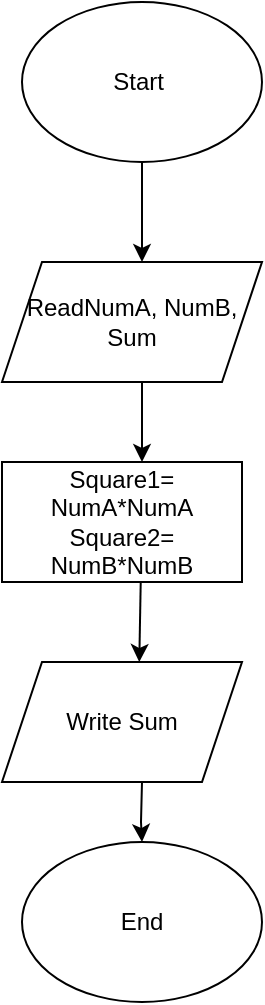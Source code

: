 <mxfile version="21.1.2" type="github">
  <diagram name="Page-1" id="DPltrYkHDTKL5H81igw6">
    <mxGraphModel dx="1034" dy="470" grid="1" gridSize="10" guides="1" tooltips="1" connect="1" arrows="1" fold="1" page="1" pageScale="1" pageWidth="827" pageHeight="1169" math="0" shadow="0">
      <root>
        <mxCell id="0" />
        <mxCell id="1" parent="0" />
        <mxCell id="s85pr__AC534225GvRyI-1" value="Start&amp;nbsp;" style="ellipse;whiteSpace=wrap;html=1;" vertex="1" parent="1">
          <mxGeometry x="180" y="70" width="120" height="80" as="geometry" />
        </mxCell>
        <mxCell id="s85pr__AC534225GvRyI-2" value="ReadNumA, NumB, Sum" style="shape=parallelogram;perimeter=parallelogramPerimeter;whiteSpace=wrap;html=1;fixedSize=1;" vertex="1" parent="1">
          <mxGeometry x="170" y="200" width="130" height="60" as="geometry" />
        </mxCell>
        <mxCell id="s85pr__AC534225GvRyI-3" value="Square1= NumA*NumA&lt;br&gt;Square2= NumB*NumB" style="rounded=0;whiteSpace=wrap;html=1;" vertex="1" parent="1">
          <mxGeometry x="170" y="300" width="120" height="60" as="geometry" />
        </mxCell>
        <mxCell id="s85pr__AC534225GvRyI-4" value="" style="endArrow=classic;html=1;rounded=0;" edge="1" parent="1">
          <mxGeometry width="50" height="50" relative="1" as="geometry">
            <mxPoint x="240" y="150" as="sourcePoint" />
            <mxPoint x="240" y="200" as="targetPoint" />
          </mxGeometry>
        </mxCell>
        <mxCell id="s85pr__AC534225GvRyI-8" value="" style="endArrow=classic;html=1;rounded=0;" edge="1" parent="1">
          <mxGeometry width="50" height="50" relative="1" as="geometry">
            <mxPoint x="240" y="260" as="sourcePoint" />
            <mxPoint x="240" y="300" as="targetPoint" />
            <Array as="points" />
          </mxGeometry>
        </mxCell>
        <mxCell id="s85pr__AC534225GvRyI-9" value="Write Sum" style="shape=parallelogram;perimeter=parallelogramPerimeter;whiteSpace=wrap;html=1;fixedSize=1;" vertex="1" parent="1">
          <mxGeometry x="170" y="400" width="120" height="60" as="geometry" />
        </mxCell>
        <mxCell id="s85pr__AC534225GvRyI-10" value="End" style="ellipse;whiteSpace=wrap;html=1;" vertex="1" parent="1">
          <mxGeometry x="180" y="490" width="120" height="80" as="geometry" />
        </mxCell>
        <mxCell id="s85pr__AC534225GvRyI-11" value="" style="endArrow=classic;html=1;rounded=0;exitX=0.578;exitY=1;exitDx=0;exitDy=0;exitPerimeter=0;entryX=0.572;entryY=0;entryDx=0;entryDy=0;entryPerimeter=0;" edge="1" parent="1" source="s85pr__AC534225GvRyI-3" target="s85pr__AC534225GvRyI-9">
          <mxGeometry width="50" height="50" relative="1" as="geometry">
            <mxPoint x="210" y="410" as="sourcePoint" />
            <mxPoint x="230" y="400" as="targetPoint" />
          </mxGeometry>
        </mxCell>
        <mxCell id="s85pr__AC534225GvRyI-12" value="" style="endArrow=classic;html=1;rounded=0;" edge="1" parent="1">
          <mxGeometry width="50" height="50" relative="1" as="geometry">
            <mxPoint x="240" y="460" as="sourcePoint" />
            <mxPoint x="240" y="490" as="targetPoint" />
            <Array as="points">
              <mxPoint x="239.5" y="480" />
            </Array>
          </mxGeometry>
        </mxCell>
      </root>
    </mxGraphModel>
  </diagram>
</mxfile>
